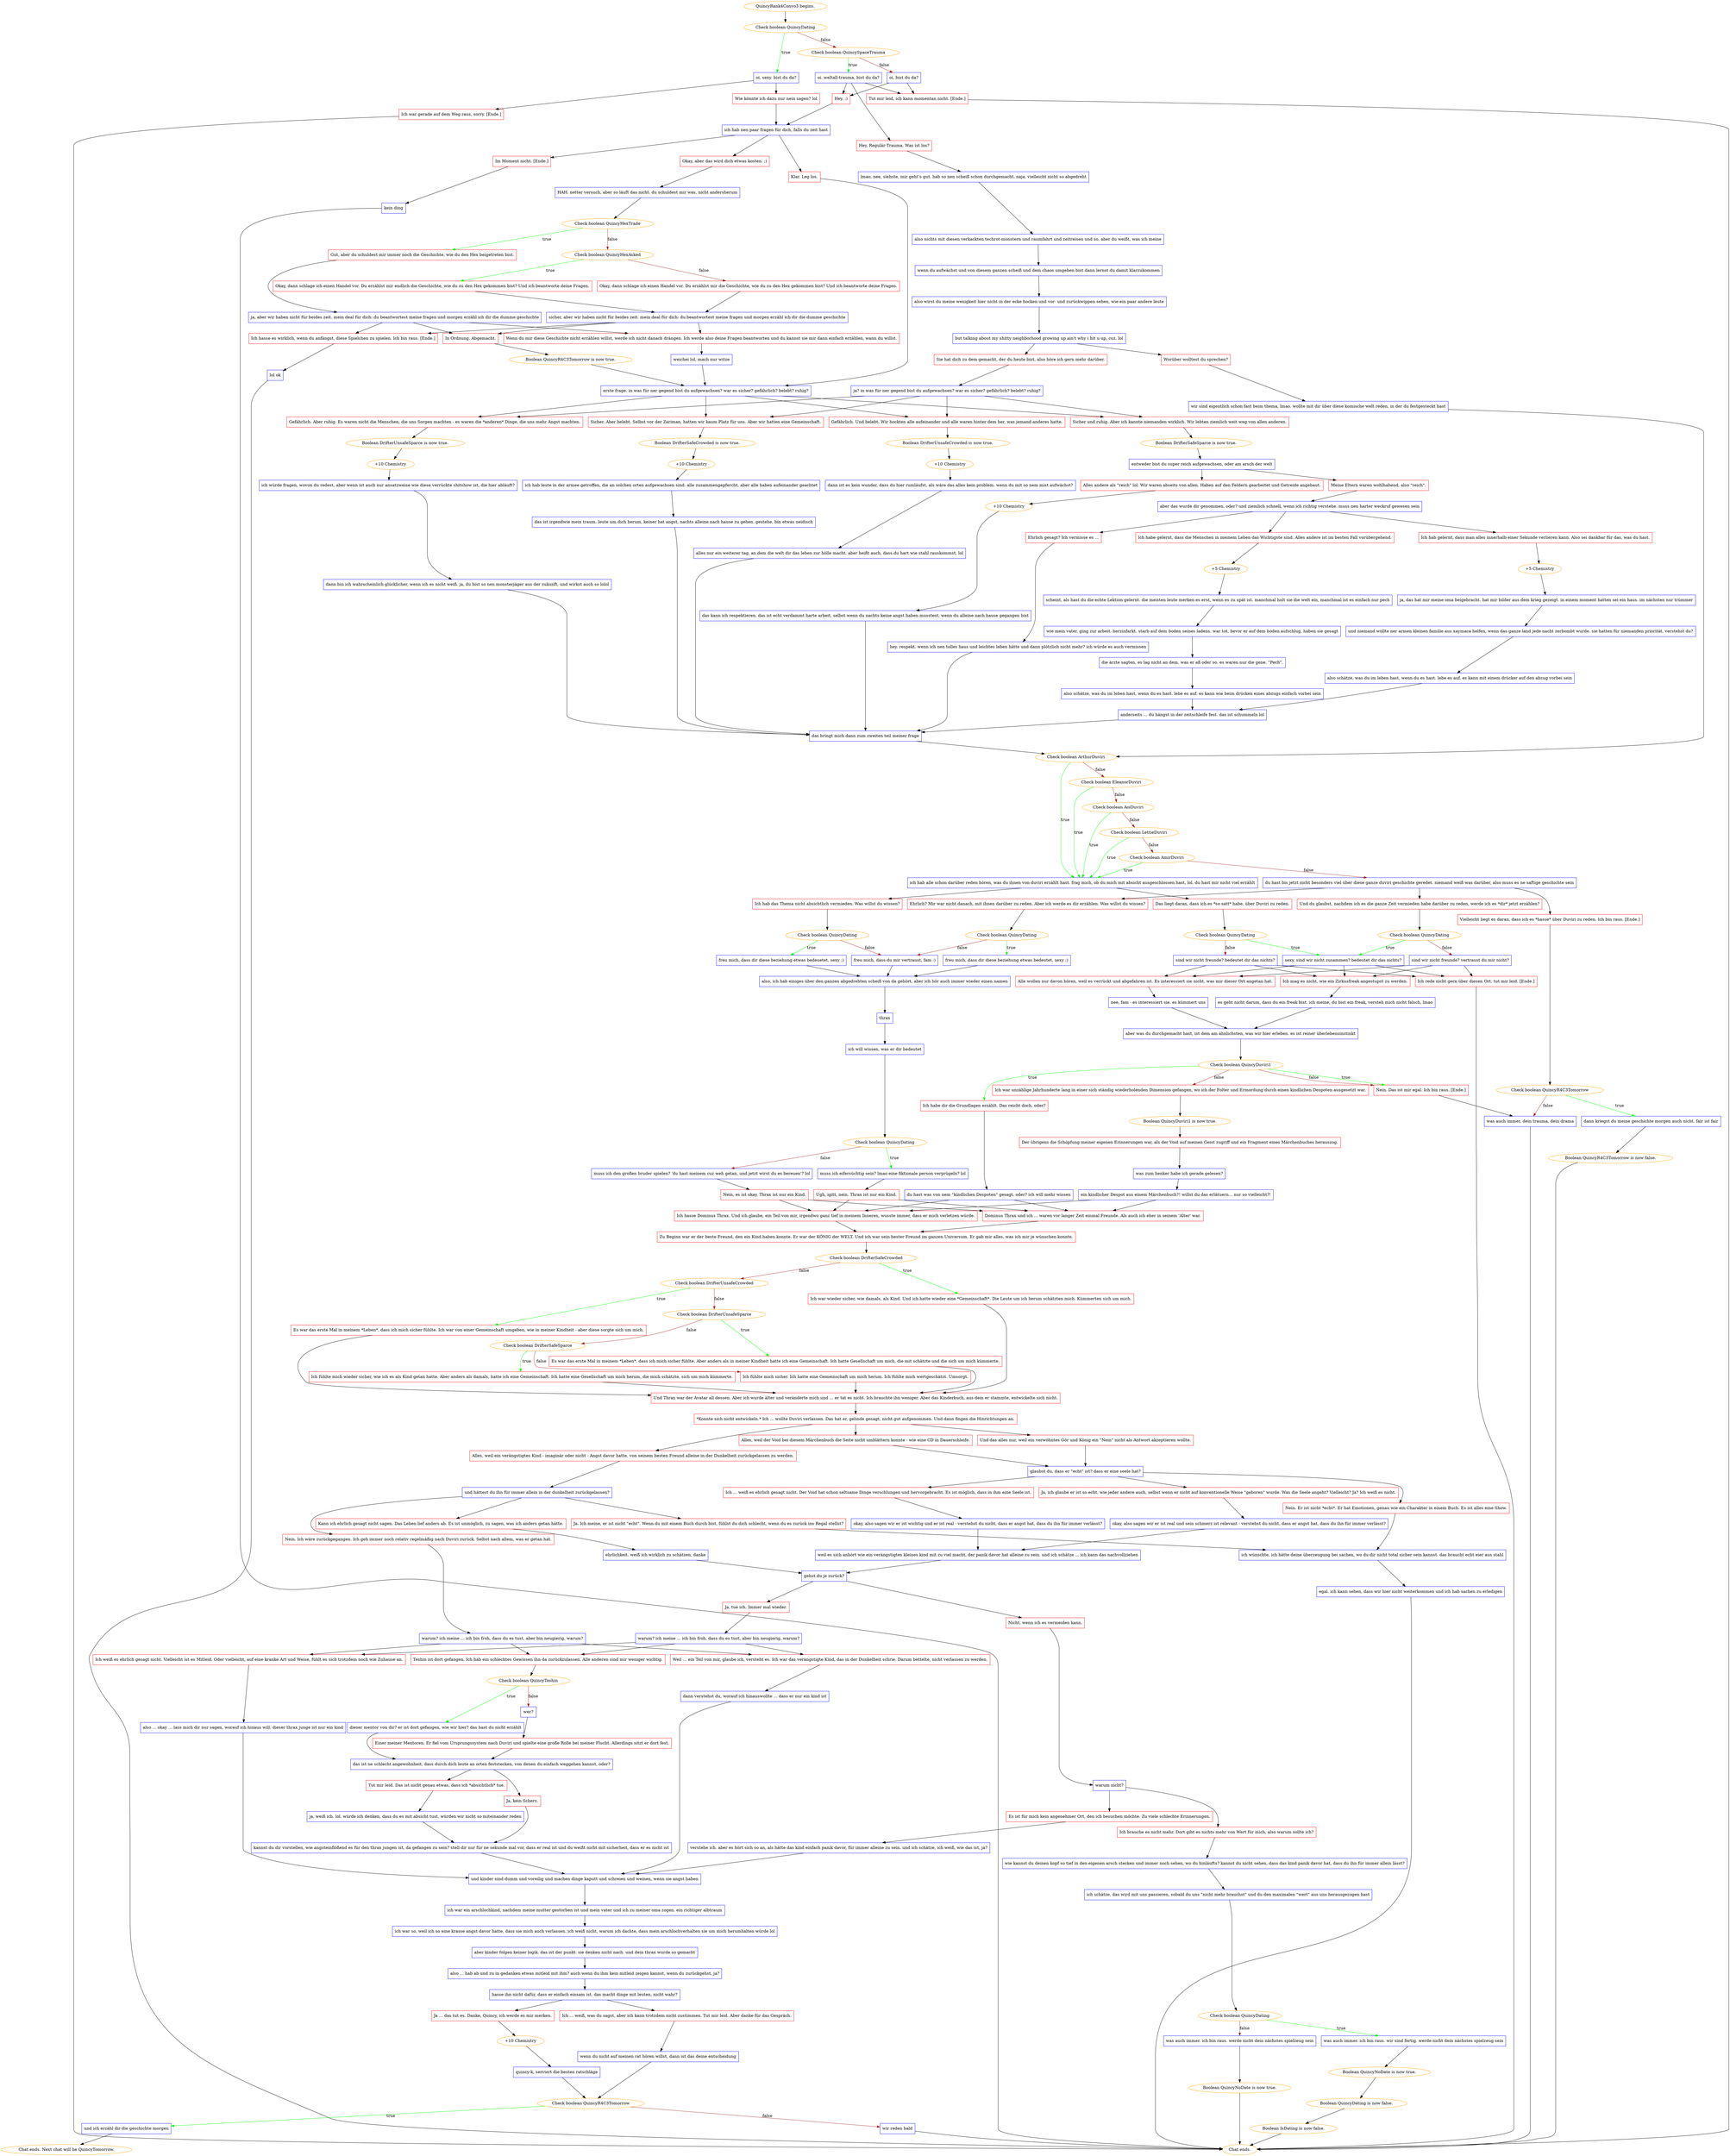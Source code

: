 digraph {
	"QuincyRank4Convo3 begins." [color=orange];
		"QuincyRank4Convo3 begins." -> j1110621203;
	j1110621203 [label="Check boolean QuincyDating",color=orange];
		j1110621203 -> j3249734283 [label=true,color=green];
		j1110621203 -> j1696378742 [label=false,color=brown];
	j3249734283 [label="oi, sexy. bist du da?",shape=box,color=blue];
		j3249734283 -> j2866942664;
		j3249734283 -> j1530284460;
	j1696378742 [label="Check boolean QuincySpaceTrauma",color=orange];
		j1696378742 -> j156055658 [label=true,color=green];
		j1696378742 -> j3530360049 [label=false,color=brown];
	j2866942664 [label="Wie könnte ich dazu nur nein sagen? lol",shape=box,color=red];
		j2866942664 -> j3709885570;
	j1530284460 [label="Ich war gerade auf dem Weg raus, sorry. [Ende.]",shape=box,color=red];
		j1530284460 -> "Chat ends.";
	j156055658 [label="oi. weltall-trauma, bist du da?",shape=box,color=blue];
		j156055658 -> j2353517526;
		j156055658 -> j336099869;
		j156055658 -> j1596498232;
	j3530360049 [label="oi, bist du da?",shape=box,color=blue];
		j3530360049 -> j336099869;
		j3530360049 -> j1596498232;
	j3709885570 [label="ich hab nen paar fragen für dich, falls du zeit hast",shape=box,color=blue];
		j3709885570 -> j2249521126;
		j3709885570 -> j4166157339;
		j3709885570 -> j263091243;
	"Chat ends." [color=orange];
	j2353517526 [label="Hey, Regulär-Trauma. Was ist los?",shape=box,color=red];
		j2353517526 -> j3088709846;
	j336099869 [label="Hey. :)",shape=box,color=red];
		j336099869 -> j3709885570;
	j1596498232 [label="Tut mir leid, ich kann momentan nicht. [Ende.]",shape=box,color=red];
		j1596498232 -> "Chat ends.";
	j2249521126 [label="Klar. Leg los.",shape=box,color=red];
		j2249521126 -> j3145357658;
	j4166157339 [label="Okay, aber das wird dich etwas kosten. ;)",shape=box,color=red];
		j4166157339 -> j4025923789;
	j263091243 [label="Im Moment nicht. [Ende.]",shape=box,color=red];
		j263091243 -> j1894154573;
	j3088709846 [label="lmao, nee, siehste, mir geht’s gut. hab so nen scheiß schon durchgemacht. naja, vielleicht nicht so abgedreht",shape=box,color=blue];
		j3088709846 -> j3937870073;
	j3145357658 [label="erste frage. in was für ner gegend bist du aufgewachsen? war es sicher? gefährlich? belebt? ruhig?",shape=box,color=blue];
		j3145357658 -> j1345880567;
		j3145357658 -> j3512990274;
		j3145357658 -> j1632037272;
		j3145357658 -> j4134150961;
	j4025923789 [label="HAH. netter versuch, aber so läuft das nicht. du schuldest mir was, nicht andersherum",shape=box,color=blue];
		j4025923789 -> j3044209487;
	j1894154573 [label="kein ding",shape=box,color=blue];
		j1894154573 -> "Chat ends.";
	j3937870073 [label="also nichts mit diesen verkackten techrot-monstern und raumfahrt und zeitreisen und so, aber du weißt, was ich meine",shape=box,color=blue];
		j3937870073 -> j510916279;
	j1345880567 [label="Sicher. Aber belebt. Selbst vor der Zariman, hatten wir kaum Platz für uns. Aber wir hatten eine Gemeinschaft.",shape=box,color=red];
		j1345880567 -> j1233270344;
	j3512990274 [label="Gefährlich. Und belebt. Wir hockten alle aufeinander und alle waren hinter dem her, was jemand anderes hatte.",shape=box,color=red];
		j3512990274 -> j1515239187;
	j1632037272 [label="Gefährlich. Aber ruhig. Es waren nicht die Menschen, die uns Sorgen machten - es waren die *anderen* Dinge, die uns mehr Angst machten.",shape=box,color=red];
		j1632037272 -> j3811458775;
	j4134150961 [label="Sicher und ruhig. Aber ich kannte niemanden wirklich. Wir lebten ziemlich weit weg von allen anderen.",shape=box,color=red];
		j4134150961 -> j1718318900;
	j3044209487 [label="Check boolean QuincyHexTrade",color=orange];
		j3044209487 -> j2788129568 [label=true,color=green];
		j3044209487 -> j2949866697 [label=false,color=brown];
	j510916279 [label="wenn du aufwächst und von diesem ganzen scheiß und dem chaos umgeben bist dann lernst du damit klarzukommen",shape=box,color=blue];
		j510916279 -> j2572918833;
	j1233270344 [label="Boolean DrifterSafeCrowded is now true.",color=orange];
		j1233270344 -> j1726366591;
	j1515239187 [label="Boolean DrifterUnsafeCrowded is now true.",color=orange];
		j1515239187 -> j2820180554;
	j3811458775 [label="Boolean DrifterUnsafeSparce is now true.",color=orange];
		j3811458775 -> j557675579;
	j1718318900 [label="Boolean DrifterSafeSparce is now true.",color=orange];
		j1718318900 -> j185066806;
	j2788129568 [label="Gut, aber du schuldest mir immer noch die Geschichte, wie du den Hex beigetreten bist.",shape=box,color=red];
		j2788129568 -> j3595085724;
	j2949866697 [label="Check boolean QuincyHexAsked",color=orange];
		j2949866697 -> j1177932102 [label=true,color=green];
		j2949866697 -> j666131663 [label=false,color=brown];
	j2572918833 [label="also wirst du meine wenigkeit hier nicht in der ecke hocken und vor- und zurückwippen sehen, wie ein paar andere leute",shape=box,color=blue];
		j2572918833 -> j3789167958;
	j1726366591 [label="+10 Chemistry",color=orange];
		j1726366591 -> j1135469271;
	j2820180554 [label="+10 Chemistry",color=orange];
		j2820180554 -> j2746593265;
	j557675579 [label="+10 Chemistry",color=orange];
		j557675579 -> j1816739773;
	j185066806 [label="entweder bist du super reich aufgewachsen, oder am arsch der welt",shape=box,color=blue];
		j185066806 -> j1357139275;
		j185066806 -> j900483077;
	j3595085724 [label="ja, aber wir haben nicht für beides zeit. mein deal für dich: du beantwortest meine fragen und morgen erzähl ich dir die dumme geschichte",shape=box,color=blue];
		j3595085724 -> j235735960;
		j3595085724 -> j2270318269;
		j3595085724 -> j1517158966;
	j1177932102 [label="Okay, dann schlage ich einen Handel vor. Du erzählst mir endlich die Geschichte, wie du zu den Hex gekommen bist? Und ich beantworte deine Fragen.",shape=box,color=red];
		j1177932102 -> j452086917;
	j666131663 [label="Okay, dann schlage ich einen Handel vor. Du erzählst mir die Geschichte, wie du zu den Hex gekommen bist? Und ich beantworte deine Fragen.",shape=box,color=red];
		j666131663 -> j452086917;
	j3789167958 [label="but talking about my shitty neighborhood growing up ain't why i hit u up, cuz. lol",shape=box,color=blue];
		j3789167958 -> j3206508140;
		j3789167958 -> j1676140649;
	j1135469271 [label="ich hab leute in der armee getroffen, die an solchen orten aufgewachsen sind. alle zusammengepfercht, aber alle haben aufeinander geachtet",shape=box,color=blue];
		j1135469271 -> j525927816;
	j2746593265 [label="dann ist es kein wunder, dass du hier rumläufst, als wäre das alles kein problem. wenn du mit so nem mist aufwächst?",shape=box,color=blue];
		j2746593265 -> j2002923658;
	j1816739773 [label="ich würde fragen, wovon du redest, aber wenn ist auch nur ansatzweise wie diese verrückte shitshow ist, die hier abläuft?",shape=box,color=blue];
		j1816739773 -> j1025561610;
	j1357139275 [label="Alles andere als \"reich\" lol. Wir waren abseits von allen. Haben auf den Feldern gearbeitet und Getreide angebaut.",shape=box,color=red];
		j1357139275 -> j2381465481;
	j900483077 [label="Meine Eltern waren wohlhabend, also \"reich\".",shape=box,color=red];
		j900483077 -> j3529442574;
	j235735960 [label="In Ordnung. Abgemacht.",shape=box,color=red];
		j235735960 -> j4019865029;
	j2270318269 [label="Wenn du mir diese Geschichte nicht erzählen willst, werde ich nicht danach drängen. Ich werde also deine Fragen beantworten und du kannst sie mir dann einfach erzählen, wann du willst.",shape=box,color=red];
		j2270318269 -> j1867451457;
	j1517158966 [label="Ich hasse es wirklich, wenn du anfängst, diese Spielchen zu spielen. Ich bin raus. [Ende.]",shape=box,color=red];
		j1517158966 -> j961741868;
	j452086917 [label="sicher, aber wir haben nicht für beides zeit. mein deal für dich: du beantwortest meine fragen und morgen erzähl ich dir die dumme geschichte",shape=box,color=blue];
		j452086917 -> j235735960;
		j452086917 -> j2270318269;
		j452086917 -> j1517158966;
	j3206508140 [label="Worüber wolltest du sprechen?",shape=box,color=red];
		j3206508140 -> j3321480012;
	j1676140649 [label="Sie hat dich zu dem gemacht, der du heute bist, also höre ich gern mehr darüber.",shape=box,color=red];
		j1676140649 -> j245906014;
	j525927816 [label="das ist irgendwie mein traum. leute um dich herum, keiner hat angst, nachts alleine nach hause zu gehen. gestehe, bin etwas neidisch",shape=box,color=blue];
		j525927816 -> j1694681598;
	j2002923658 [label="alles nur ein weiterer tag, an dem die welt dir das leben zur hölle macht. aber heißt auch, dass du hart wie stahl rauskommst, lol",shape=box,color=blue];
		j2002923658 -> j1694681598;
	j1025561610 [label="dann bin ich wahrscheinlich glücklicher, wenn ich es nicht weiß. ja, du bist so nen monsterjäger aus der zukunft, und wirkst auch so lolol",shape=box,color=blue];
		j1025561610 -> j1694681598;
	j2381465481 [label="+10 Chemistry",color=orange];
		j2381465481 -> j3229667789;
	j3529442574 [label="aber das wurde dir genommen, oder? und ziemlich schnell, wenn ich richtig verstehe. muss nen harter weckruf gewesen sein",shape=box,color=blue];
		j3529442574 -> j2933991500;
		j3529442574 -> j4158074662;
		j3529442574 -> j1636313821;
	j4019865029 [label="Boolean QuincyR4C3Tomorrow is now true.",color=orange];
		j4019865029 -> j3145357658;
	j1867451457 [label="weichei lol, mach nur witze",shape=box,color=blue];
		j1867451457 -> j3145357658;
	j961741868 [label="lol ok",shape=box,color=blue];
		j961741868 -> "Chat ends.";
	j3321480012 [label="wir sind eigentlich schon fast beim thema, lmao. wollte mit dir über diese komische welt reden, in der du festgesteckt hast",shape=box,color=blue];
		j3321480012 -> j3208860544;
	j245906014 [label="ja? in was für ner gegend bist du aufgewachsen? war es sicher? gefährlich? belebt? ruhig?",shape=box,color=blue];
		j245906014 -> j1345880567;
		j245906014 -> j3512990274;
		j245906014 -> j1632037272;
		j245906014 -> j4134150961;
	j1694681598 [label="das bringt mich dann zum zweiten teil meiner frage",shape=box,color=blue];
		j1694681598 -> j3208860544;
	j3229667789 [label="das kann ich respektieren. das ist echt verdammt harte arbeit, selbst wenn du nachts keine angst haben musstest, wenn du alleine nach hause gegangen bist",shape=box,color=blue];
		j3229667789 -> j1694681598;
	j2933991500 [label="Ehrlich gesagt? Ich vermisse es ...",shape=box,color=red];
		j2933991500 -> j3728298798;
	j4158074662 [label="Ich hab gelernt, dass man alles innerhalb einer Sekunde verlieren kann. Also sei dankbar für das, was du hast.",shape=box,color=red];
		j4158074662 -> j449262985;
	j1636313821 [label="Ich habe gelernt, dass die Menschen in meinem Leben das Wichtigste sind. Alles andere ist im besten Fall vorübergehend.",shape=box,color=red];
		j1636313821 -> j2233867633;
	j3208860544 [label="Check boolean ArthurDuviri",color=orange];
		j3208860544 -> j1290731646 [label=true,color=green];
		j3208860544 -> j2662897944 [label=false,color=brown];
	j3728298798 [label="hey. respekt. wenn ich nen tolles haus und leichtes leben hätte und dann plötzlich nicht mehr? ich würde es auch vermissen",shape=box,color=blue];
		j3728298798 -> j1694681598;
	j449262985 [label="+5 Chemistry",color=orange];
		j449262985 -> j2523118176;
	j2233867633 [label="+5 Chemistry",color=orange];
		j2233867633 -> j1758206665;
	j1290731646 [label="ich hab alle schon darüber reden hören, was du ihnen von duviri erzählt hast. frag mich, ob du mich mit absicht ausgeschlossen hast, lol. du hast mir nicht viel erzählt",shape=box,color=blue];
		j1290731646 -> j218449289;
		j1290731646 -> j1071061582;
	j2662897944 [label="Check boolean EleanorDuviri",color=orange];
		j2662897944 -> j1290731646 [label=true,color=green];
		j2662897944 -> j1761927700 [label=false,color=brown];
	j2523118176 [label="ja, das hat mir meine oma beigebracht. hat mir bilder aus dem krieg gezeigt. in einem moment hatten sei ein haus. im nächsten nur trümmer",shape=box,color=blue];
		j2523118176 -> j2636622670;
	j1758206665 [label="scheint, als hast du die echte Lektion gelernt. die meisten leute merken es erst, wenn es zu spät ist. manchmal holt sie die welt ein, manchmal ist es einfach nur pech",shape=box,color=blue];
		j1758206665 -> j4054758362;
	j218449289 [label="Ich hab das Thema nicht absichtlich vermieden. Was willst du wissen?",shape=box,color=red];
		j218449289 -> j4028258358;
	j1071061582 [label="Das liegt daran, dass ich es *so satt* habe, über Duviri zu reden.",shape=box,color=red];
		j1071061582 -> j3251882892;
	j1761927700 [label="Check boolean AoiDuviri",color=orange];
		j1761927700 -> j1290731646 [label=true,color=green];
		j1761927700 -> j2107879448 [label=false,color=brown];
	j2636622670 [label="und niemand wollte ner armen kleinen familie aus xaymaca helfen, wenn das ganze land jede nacht zerbombt wurde. sie hatten für niemanden priorität, verstehst du?",shape=box,color=blue];
		j2636622670 -> j2765796175;
	j4054758362 [label="wie mein vater. ging zur arbeit. herzinfarkt. starb auf dem boden seines ladens. war tot, bevor er auf dem boden aufschlug, haben sie gesagt",shape=box,color=blue];
		j4054758362 -> j2360054562;
	j4028258358 [label="Check boolean QuincyDating",color=orange];
		j4028258358 -> j4203467987 [label=true,color=green];
		j4028258358 -> j1903708233 [label=false,color=brown];
	j3251882892 [label="Check boolean QuincyDating",color=orange];
		j3251882892 -> j3235797855 [label=true,color=green];
		j3251882892 -> j3104445362 [label=false,color=brown];
	j2107879448 [label="Check boolean LettieDuviri",color=orange];
		j2107879448 -> j1290731646 [label=true,color=green];
		j2107879448 -> j22861446 [label=false,color=brown];
	j2765796175 [label="also schätze, was du im leben hast, wenn du es hast. lebe es auf. es kann mit einem drücker auf den abzug vorbei sein",shape=box,color=blue];
		j2765796175 -> j3462329074;
	j2360054562 [label="die ärzte sagten, es lag nicht an dem, was er aß oder so. es waren nur die gene. \"Pech\".",shape=box,color=blue];
		j2360054562 -> j2047508127;
	j4203467987 [label="freu mich, dass dir diese beziehung etwas bedeuetet, sexy ;)",shape=box,color=blue];
		j4203467987 -> j2278318835;
	j1903708233 [label="freu mich, dass du mir vertraust, fam :)",shape=box,color=blue];
		j1903708233 -> j2278318835;
	j3235797855 [label="sexy, sind wir nicht zusammen? bedeutet dir das nichts?",shape=box,color=blue];
		j3235797855 -> j2627035359;
		j3235797855 -> j1427747133;
		j3235797855 -> j2543587191;
	j3104445362 [label="sind wir nicht freunde? bedeutet dir das nichts?",shape=box,color=blue];
		j3104445362 -> j2627035359;
		j3104445362 -> j1427747133;
		j3104445362 -> j2543587191;
	j22861446 [label="Check boolean AmirDuviri",color=orange];
		j22861446 -> j1290731646 [label=true,color=green];
		j22861446 -> j2474539321 [label=false,color=brown];
	j3462329074 [label="anderseits ... du hängst in der zeitschleife fest. das ist schummeln lol",shape=box,color=blue];
		j3462329074 -> j1694681598;
	j2047508127 [label="also schätze, was du im leben hast, wenn du es hast. lebe es auf. es kann wie beim drücken eines abzugs einfach vorbei sein",shape=box,color=blue];
		j2047508127 -> j3462329074;
	j2278318835 [label="also, ich hab einiges über den ganzen abgedrehten scheiß von da gehört, aber ich hör auch immer wieder einen namen",shape=box,color=blue];
		j2278318835 -> j676421171;
	j2627035359 [label="Alle wollen nur davon hören, weil es verrückt und abgefahren ist. Es interessiert sie nicht, was mir dieser Ort angetan hat.",shape=box,color=red];
		j2627035359 -> j3296540253;
	j1427747133 [label="Ich mag es nicht, wie ein Zirkusfreak angestupst zu werden.",shape=box,color=red];
		j1427747133 -> j998927079;
	j2543587191 [label="Ich rede nicht gern über diesen Ort, tut mir leid. [Ende.]",shape=box,color=red];
		j2543587191 -> "Chat ends.";
	j2474539321 [label="du hast bis jetzt nicht besonders viel über diese ganze duviri geschichte geredet. niemand weiß was darüber, also muss es ne saftige geschichte sein",shape=box,color=blue];
		j2474539321 -> j4030197380;
		j2474539321 -> j2820674263;
		j2474539321 -> j1680545758;
	j676421171 [label="thrax",shape=box,color=blue];
		j676421171 -> j3621649935;
	j3296540253 [label="nee, fam - es interessiert sie. es kümmert uns",shape=box,color=blue];
		j3296540253 -> j2533573196;
	j998927079 [label="es geht nicht darum, dass du ein freak bist. ich meine, du bist ein freak, versteh mich nicht falsch, lmao",shape=box,color=blue];
		j998927079 -> j2533573196;
	j4030197380 [label="Ehrlich? Mir war nicht danach, mit ihnen darüber zu reden. Aber ich werde es dir erzählen. Was willst du wissen?",shape=box,color=red];
		j4030197380 -> j4054018249;
	j2820674263 [label="Und du glaubst, nachdem ich es die ganze Zeit vermieden habe darüber zu reden, werde ich es *dir* jetzt erzählen?",shape=box,color=red];
		j2820674263 -> j980219118;
	j1680545758 [label="Vielleicht liegt es daran, dass ich es *hasse* über Duviri zu reden. Ich bin raus. [Ende.]",shape=box,color=red];
		j1680545758 -> j1924226695;
	j3621649935 [label="ich will wissen, was er dir bedeutet",shape=box,color=blue];
		j3621649935 -> j3202204897;
	j2533573196 [label="aber was du durchgemacht hast, ist dem am ähnlichsten, was wir hier erleben. es ist reiner überlebensinstinkt",shape=box,color=blue];
		j2533573196 -> j1122336832;
	j4054018249 [label="Check boolean QuincyDating",color=orange];
		j4054018249 -> j3782391180 [label=true,color=green];
		j4054018249 -> j1903708233 [label=false,color=brown];
	j980219118 [label="Check boolean QuincyDating",color=orange];
		j980219118 -> j3235797855 [label=true,color=green];
		j980219118 -> j1221123692 [label=false,color=brown];
	j1924226695 [label="Check boolean QuincyR4C3Tomorrow",color=orange];
		j1924226695 -> j2831399925 [label=true,color=green];
		j1924226695 -> j2171720545 [label=false,color=brown];
	j3202204897 [label="Check boolean QuincyDating",color=orange];
		j3202204897 -> j2352032248 [label=true,color=green];
		j3202204897 -> j961139957 [label=false,color=brown];
	j1122336832 [label="Check boolean QuincyDuviri1",color=orange];
		j1122336832 -> j1181774438 [label=true,color=green];
		j1122336832 -> j3619793701 [label=true,color=green];
		j1122336832 -> j1784559463 [label=false,color=brown];
		j1122336832 -> j3619793701 [label=false,color=brown];
	j3782391180 [label="freu mich, dass dir diese beziehung etwas bedeutet, sexy ;)",shape=box,color=blue];
		j3782391180 -> j2278318835;
	j1221123692 [label="sind wir nicht freunde? vertraust du mir nicht?",shape=box,color=blue];
		j1221123692 -> j2627035359;
		j1221123692 -> j1427747133;
		j1221123692 -> j2543587191;
	j2831399925 [label="dann kriegst du meine geschichte morgen auch nicht. fair ist fair",shape=box,color=blue];
		j2831399925 -> j6393619;
	j2171720545 [label="was auch immer, dein trauma, dein drama",shape=box,color=blue];
		j2171720545 -> "Chat ends.";
	j2352032248 [label="muss ich eifersüchtig sein? lmao eine fiktionale person verprügeln? lol",shape=box,color=blue];
		j2352032248 -> j3428917296;
	j961139957 [label="muss ich den großen bruder spielen? 'du hast meinem cuz weh getan, und jetzt wirst du es bereuen'? lol",shape=box,color=blue];
		j961139957 -> j4165719756;
	j1181774438 [label="Ich habe dir die Grundlagen erzählt. Das reicht doch, oder?",shape=box,color=red];
		j1181774438 -> j1197882732;
	j3619793701 [label="Nein. Das ist mir egal. Ich bin raus. [Ende.]",shape=box,color=red];
		j3619793701 -> j2171720545;
	j1784559463 [label="Ich war unzählige Jahrhunderte lang in einer sich ständig wiederholenden Dimension gefangen, wo ich der Folter und Ermordung durch einen kindlichen Despoten ausgesetzt war.",shape=box,color=red];
		j1784559463 -> j1795256842;
	j6393619 [label="Boolean QuincyR4C3Tomorrow is now false.",color=orange];
		j6393619 -> "Chat ends.";
	j3428917296 [label="Ugh, igitt, nein. Thrax ist nur ein Kind.",shape=box,color=red];
		j3428917296 -> j3489865241;
		j3428917296 -> j772312382;
	j4165719756 [label="Nein, es ist okay. Thrax ist nur ein Kind.",shape=box,color=red];
		j4165719756 -> j772312382;
		j4165719756 -> j3489865241;
	j1197882732 [label="du hast was von nem \"kindlichen Despoten\" gesagt, oder? ich will mehr wissen",shape=box,color=blue];
		j1197882732 -> j772312382;
		j1197882732 -> j3489865241;
	j1795256842 [label="Boolean QuincyDuviri1 is now true.",color=orange];
		j1795256842 -> j2826725332;
	j3489865241 [label="Ich hasse Dominus Thrax. Und ich glaube, ein Teil von mir, irgendwo ganz tief in meinem Inneren, wusste immer, dass er mich verletzen würde.",shape=box,color=red];
		j3489865241 -> j3427890838;
	j772312382 [label="Dominus Thrax und ich ... waren vor langer Zeit einmal Freunde. Als auch ich eher in seinem 'Alter' war.",shape=box,color=red];
		j772312382 -> j3427890838;
	j2826725332 [label="Der übrigens die Schöpfung meiner eigenen Erinnerungen war, als der Void auf meinen Geist zugriff und ein Fragment eines Märchenbuches herauszog.",shape=box,color=red];
		j2826725332 -> j1885260551;
	j3427890838 [label="Zu Beginn war er der beste Freund, den ein Kind haben konnte. Er war der KÖNIG der WELT. Und ich war sein bester Freund im ganzen Universum. Er gab mir alles, was ich mir je wünschen konnte.",shape=box,color=red];
		j3427890838 -> j2715939018;
	j1885260551 [label="was zum henker habe ich gerade gelesen?",shape=box,color=blue];
		j1885260551 -> j2208623485;
	j2715939018 [label="Check boolean DrifterSafeCrowded",color=orange];
		j2715939018 -> j528879602 [label=true,color=green];
		j2715939018 -> j1465014573 [label=false,color=brown];
	j2208623485 [label="ein kindlicher Despot aus einem Märchenbuch?! willst du das erlätuern... nur so vielleicht?!",shape=box,color=blue];
		j2208623485 -> j772312382;
		j2208623485 -> j3489865241;
	j528879602 [label="Ich war wieder sicher, wie damals, als Kind. Und ich hatte wieder eine *Gemeinschaft*. Die Leute um ich herum schätzten mich. Kümmerten sich um mich.",shape=box,color=red];
		j528879602 -> j1250016881;
	j1465014573 [label="Check boolean DrifterUnsafeCrowded",color=orange];
		j1465014573 -> j1310696277 [label=true,color=green];
		j1465014573 -> j2277290406 [label=false,color=brown];
	j1250016881 [label="Und Thrax war der Avatar all dessen. Aber ich wurde älter und veränderte mich und ... er tat es nicht. Ich brauchte ihn weniger. Aber das Kinderbuch, aus dem er stammte, entwickelte sich nicht.",shape=box,color=red];
		j1250016881 -> j1286480578;
	j1310696277 [label="Es war das erste Mal in meinem *Leben*, dass ich mich sicher fühlte. Ich war von einer Gemeinschaft umgeben, wie in meiner Kindheit - aber diese sorgte sich um mich.",shape=box,color=red];
		j1310696277 -> j1250016881;
	j2277290406 [label="Check boolean DrifterUnsafeSparce",color=orange];
		j2277290406 -> j298126105 [label=true,color=green];
		j2277290406 -> j3538777462 [label=false,color=brown];
	j1286480578 [label="*Konnte sich nicht entwickeln.* Ich ... wollte Duviri verlassen. Das hat er, gelinde gesagt, nicht gut aufgenommen. Und dann fingen die Hinrichtungen an.",shape=box,color=red];
		j1286480578 -> j2582745764;
		j1286480578 -> j2859102626;
		j1286480578 -> j1034116191;
	j298126105 [label="Es war das erste Mal in meinem *Leben*, dass ich mich sicher fühlte. Aber anders als in meiner Kindheit hatte ich eine Gemeinschaft. Ich hatte Gesellschaft um mich, die mit schätzte und die sich um mich kümmerte.",shape=box,color=red];
		j298126105 -> j1250016881;
	j3538777462 [label="Check boolean DrifterSafeSparce",color=orange];
		j3538777462 -> j730550935 [label=true,color=green];
		j3538777462 -> j3265420871 [label=false,color=brown];
	j2582745764 [label="Und das alles nur, weil ein verwöhntes Gör und König ein \"Nein\" nicht als Antwort akzeptieren wollte.",shape=box,color=red];
		j2582745764 -> j3490045139;
	j2859102626 [label="Alles, weil der Void bei diesem Märchenbuch die Seite nicht umblättern konnte - wie eine CD in Dauerschleife.",shape=box,color=red];
		j2859102626 -> j3490045139;
	j1034116191 [label="Alles, weil ein verängstigtes Kind - imaginär oder nicht - Angst davor hatte, von seinem besten Freund alleine in der Dunkelheit zurückgelassen zu werden.",shape=box,color=red];
		j1034116191 -> j1729021204;
	j730550935 [label="Ich fühlte mich wieder sicher, wie ich es als Kind getan hatte. Aber anders als damals, hatte ich eine Gemeinschaft. Ich hatte eine Gesellschaft um mich herum, die mich schätzte, sich um mich kümmerte.",shape=box,color=red];
		j730550935 -> j1250016881;
	j3265420871 [label="Ich fühlte mich sicher. Ich hatte eine Gemeinschaft um mich herum. Ich fühlte mich wertgeschätzt. Umsorgt.",shape=box,color=red];
		j3265420871 -> j1250016881;
	j3490045139 [label="glaubst du, dass er \"echt\" ist? dass er eine seele hat?",shape=box,color=blue];
		j3490045139 -> j3009719405;
		j3490045139 -> j3546925614;
		j3490045139 -> j2997510116;
	j1729021204 [label="und hättest du ihn für immer allein in der dunkelheit zurückgelassen?",shape=box,color=blue];
		j1729021204 -> j832668598;
		j1729021204 -> j716248078;
		j1729021204 -> j581825220;
	j3009719405 [label="Ja, ich glaube er ist so echt, wie jeder andere auch, selbst wenn er nicht auf konventionelle Weise \"geboren\" wurde. Was die Seele angeht? Vielleicht? Ja? Ich weiß es nicht.",shape=box,color=red];
		j3009719405 -> j2331804922;
	j3546925614 [label="Ich ... weiß es ehrlich gesagt nicht. Der Void hat schon seltsame Dinge verschlungen und hervorgebracht. Es ist möglich, dass in ihm eine Seele ist.",shape=box,color=red];
		j3546925614 -> j198100199;
	j2997510116 [label="Nein. Er ist nicht *echt*. Er hat Emotionen, genau wie ein Charakter in einem Buch. Es ist alles eine Show.",shape=box,color=red];
		j2997510116 -> j1008234599;
	j832668598 [label="Nein. Ich wäre zurückgegangen. Ich geh immer noch relativ regelmäßig nach Duviri zurück. Selbst nach allem, was er getan hat.",shape=box,color=red];
		j832668598 -> j1936323769;
	j716248078 [label="Ja. Ich meine, er ist nicht \"echt\". Wenn du mit einem Buch durch bist, fühlst du dich schlecht, wenn du es zurück ins Regal stellst?",shape=box,color=red];
		j716248078 -> j1008234599;
	j581825220 [label="Kann ich ehrlich gesagt nicht sagen. Das Leben lief anders ab. Es ist unmöglich, zu sagen, was ich anders getan hätte.",shape=box,color=red];
		j581825220 -> j725673538;
	j2331804922 [label="okay, also sagen wir er ist real und sein schmerz ist relevant - verstehst du nicht, dass er angst hat, dass du ihn für immer verlässt?",shape=box,color=blue];
		j2331804922 -> j4086749090;
	j198100199 [label="okay, also sagen wir er ist wichtig und er ist real - verstehst du nicht, dass er angst hat, dass du ihn für immer verlässt?",shape=box,color=blue];
		j198100199 -> j4086749090;
	j1008234599 [label="ich wünschte, ich hätte deine überzeugung bei sachen, wo du dir nicht total sicher sein kannst. das braucht echt eier aus stahl",shape=box,color=blue];
		j1008234599 -> j1648486605;
	j1936323769 [label="warum? ich meine ... ich bin froh, dass du es tust, aber bin neugierig, warum?",shape=box,color=blue];
		j1936323769 -> j1239510997;
		j1936323769 -> j2865191922;
		j1936323769 -> j1919191266;
	j725673538 [label="ehrlichkeit. weiß ich wirklich zu schätzen, danke",shape=box,color=blue];
		j725673538 -> j1033775168;
	j4086749090 [label="weil es sich anhört wie ein verängstigtes kleines kind mit zu viel macht, der panik davor hat alleine zu sein. und ich schätze ... ich kann das nachvollziehen",shape=box,color=blue];
		j4086749090 -> j1033775168;
	j1648486605 [label="egal. ich kann sehen, dass wir hier nicht weiterkommen und ich hab sachen zu erledigen",shape=box,color=blue];
		j1648486605 -> "Chat ends.";
	j1239510997 [label="Weil ... ein Teil von mir, glaube ich, versteht es. Ich war das verängstigte Kind, das in der Dunkelheit schrie. Darum bettelte, nicht verlassen zu werden.",shape=box,color=red];
		j1239510997 -> j1172862649;
	j2865191922 [label="Ich weiß es ehrlich gesagt nicht. Vielleicht ist es Mitleid. Oder vielleicht, auf eine kranke Art und Weise, fühlt es sich trotzdem noch wie Zuhause an.",shape=box,color=red];
		j2865191922 -> j1219278025;
	j1919191266 [label="Teshin ist dort gefangen. Ich hab ein schlechtes Gewissen ihn da zurückzulassen. Alle anderen sind mir weniger wichtig.",shape=box,color=red];
		j1919191266 -> j2789022856;
	j1033775168 [label="gehst du je zurück?",shape=box,color=blue];
		j1033775168 -> j4268710073;
		j1033775168 -> j661810666;
	j1172862649 [label="dann verstehst du, worauf ich hinauswollte ... dass er nur ein kind ist",shape=box,color=blue];
		j1172862649 -> j3047516697;
	j1219278025 [label="also ... okay ... lass mich dir nur sagen, worauf ich hinaus will. dieser thrax junge ist nur ein kind",shape=box,color=blue];
		j1219278025 -> j3047516697;
	j2789022856 [label="Check boolean QuincyTeshin",color=orange];
		j2789022856 -> j3042042401 [label=true,color=green];
		j2789022856 -> j628068162 [label=false,color=brown];
	j4268710073 [label="Ja, tue ich. Immer mal wieder.",shape=box,color=red];
		j4268710073 -> j1901010536;
	j661810666 [label="Nicht, wenn ich es vermeiden kann.",shape=box,color=red];
		j661810666 -> j610869464;
	j3047516697 [label="und kinder sind dumm und voreilig und machen dinge kaputt und schreien und weinen, wenn sie angst haben",shape=box,color=blue];
		j3047516697 -> j2194914400;
	j3042042401 [label="dieser mentor von dir? er ist dort gefangen, wie wir hier? das hast du nicht erzählt",shape=box,color=blue];
		j3042042401 -> j1385311369;
	j628068162 [label="wer?",shape=box,color=blue];
		j628068162 -> j1693356192;
	j1901010536 [label="warum? ich meine ... ich bin froh, dass du es tust, aber bin neugierig, warum?",shape=box,color=blue];
		j1901010536 -> j1919191266;
		j1901010536 -> j1239510997;
		j1901010536 -> j2865191922;
	j610869464 [label="warum nicht?",shape=box,color=blue];
		j610869464 -> j2857990385;
		j610869464 -> j3905777481;
	j2194914400 [label="ich war ein arschlochkind, nachdem meine mutter gestorben ist und mein vater und ich zu meiner oma zogen. ein richtiger albtraum",shape=box,color=blue];
		j2194914400 -> j298904353;
	j1385311369 [label="das ist ne schlecht angewohnheit, dass durch dich leute an orten feststecken, von denen du einfach weggehen kannst, oder?",shape=box,color=blue];
		j1385311369 -> j1459400627;
		j1385311369 -> j3769044017;
	j1693356192 [label="Einer meiner Mentoren. Er fiel vom Ursprungssystem nach Duviri und spielte eine große Rolle bei meiner Flucht. Allerdings sitzt er dort fest.",shape=box,color=red];
		j1693356192 -> j1385311369;
	j2857990385 [label="Es ist für mich kein angenehmer Ort, den ich besuchen möchte. Zu viele schlechte Erinnerungen.",shape=box,color=red];
		j2857990385 -> j3929563731;
	j3905777481 [label="Ich brauche es nicht mehr. Dort gibt es nichts mehr von Wert für mich, also warum sollte ich?",shape=box,color=red];
		j3905777481 -> j1989493759;
	j298904353 [label="ich war so, weil ich so eine krasse angst davor hatte, dass sie mich auch verlassen. ich weiß nicht, warum ich dachte, dass mein arschlochverhalten sie um mich herumhalten würde lol",shape=box,color=blue];
		j298904353 -> j4173053080;
	j1459400627 [label="Ja, kein Scherz.",shape=box,color=red];
		j1459400627 -> j3065684575;
	j3769044017 [label="Tut mir leid. Das ist nicht genau etwas, dass ich *absichtlich* tue.",shape=box,color=red];
		j3769044017 -> j3222823741;
	j3929563731 [label="verstehe ich. aber es hört sich so an, als hätte das kind einfach panik davor, für immer alleine zu sein. und ich schätze, ich weiß, wie das ist, ja?",shape=box,color=blue];
		j3929563731 -> j3047516697;
	j1989493759 [label="wie kannst du deinen kopf so tief in den eigenen arsch stecken und immer noch sehen, wo du hinläufts? kannst du nicht sehen, dass das kind panik davor hat, dass du ihn für immer allein lässt?",shape=box,color=blue];
		j1989493759 -> j1505088077;
	j4173053080 [label="aber kinder folgen keiner logik. das ist der punkt. sie denken nicht nach. und dein thrax wurde so gemacht",shape=box,color=blue];
		j4173053080 -> j1805066585;
	j3065684575 [label="kannst du dir vorstellen, wie angsteinflößend es für den thrax jungen ist, da gefangen zu sein? stell dir nur für ne sekunde mal vor, dass er real ist und du weißt nicht mit sicherheit, dass er es nicht ist",shape=box,color=blue];
		j3065684575 -> j3047516697;
	j3222823741 [label="ja, weiß ich. lol. würde ich denken, dass du es mit absicht tust, würden wir nicht so miteinander reden",shape=box,color=blue];
		j3222823741 -> j3065684575;
	j1505088077 [label="ich schätze, das wird mit uns passieren, sobald du uns \"nicht mehr brauchst\" und du den maximalen \"wert\" aus uns herausgezogen hast",shape=box,color=blue];
		j1505088077 -> j946669629;
	j1805066585 [label="also ... hab ab und zu in gedanken etwas mitleid mit ihm? auch wenn du ihm kein mitleid zeigen kannst, wenn du zurückgehst, ja?",shape=box,color=blue];
		j1805066585 -> j1313046018;
	j946669629 [label="Check boolean QuincyDating",color=orange];
		j946669629 -> j2095454803 [label=true,color=green];
		j946669629 -> j506771804 [label=false,color=brown];
	j1313046018 [label="hasse ihn nicht dafür, dass er einfach einsam ist. das macht dinge mit leuten, nicht wahr?",shape=box,color=blue];
		j1313046018 -> j3860082833;
		j1313046018 -> j379280893;
	j2095454803 [label="was auch immer. ich bin raus. wir sind fertig. werde nicht dein nächstes spielzeug sein",shape=box,color=blue];
		j2095454803 -> j2319655028;
	j506771804 [label="was auch immer. ich bin raus. werde nicht dein nächstes spielzeug sein",shape=box,color=blue];
		j506771804 -> j1862430602;
	j3860082833 [label="Ich ... weiß, was du sagst, aber ich kann trotzdem nicht zustimmen. Tut mir leid. Aber danke für das Gespräch.",shape=box,color=red];
		j3860082833 -> j3534314772;
	j379280893 [label="Ja ... das tut es. Danke, Quincy, ich werde es mir merken.",shape=box,color=red];
		j379280893 -> j3548625410;
	j2319655028 [label="Boolean QuincyNoDate is now true.",color=orange];
		j2319655028 -> j1884175600;
	j1862430602 [label="Boolean QuincyNoDate is now true.",color=orange];
		j1862430602 -> "Chat ends.";
	j3534314772 [label="wenn du nicht auf meinen rat hören willst, dann ist das deine entscheidung",shape=box,color=blue];
		j3534314772 -> j1847547513;
	j3548625410 [label="+10 Chemistry",color=orange];
		j3548625410 -> j2541413348;
	j1884175600 [label="Boolean QuincyDating is now false.",color=orange];
		j1884175600 -> j1242024027;
	j1847547513 [label="Check boolean QuincyR4C3Tomorrow",color=orange];
		j1847547513 -> j1447020829 [label=true,color=green];
		j1847547513 -> j2805212704 [label=false,color=brown];
	j2541413348 [label="quincy-k, serviert die besten ratschläge",shape=box,color=blue];
		j2541413348 -> j1847547513;
	j1242024027 [label="Boolean IsDating is now false.",color=orange];
		j1242024027 -> "Chat ends.";
	j1447020829 [label="und ich erzähl dir die geschichte morgen",shape=box,color=blue];
		j1447020829 -> "Chat ends. Next chat will be QuincyTomorrow.";
	j2805212704 [label="wir reden bald",shape=box,color=blue];
		j2805212704 -> "Chat ends.";
	"Chat ends. Next chat will be QuincyTomorrow." [color=orange];
}